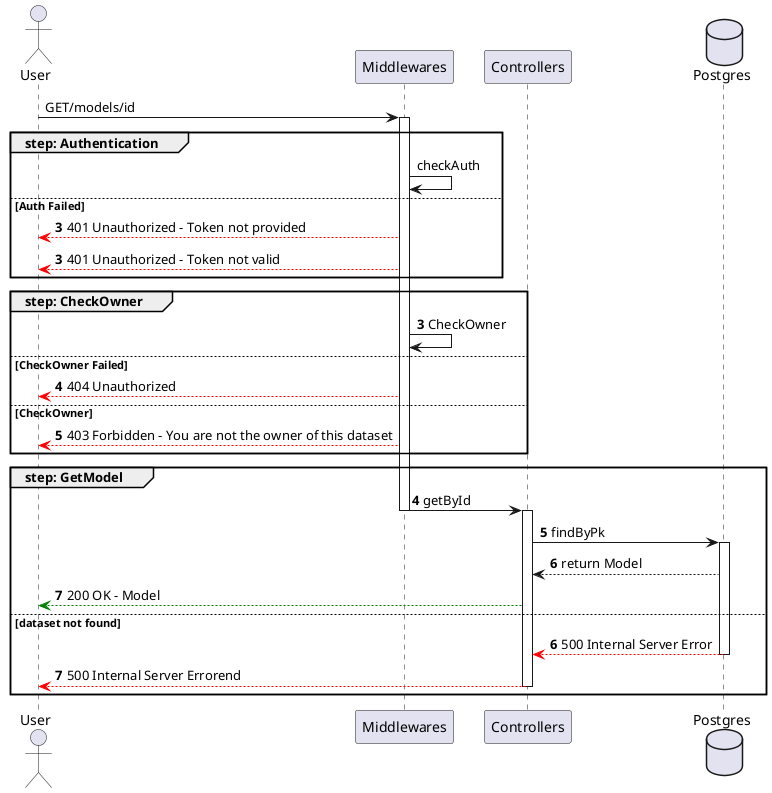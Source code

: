@startuml

actor User

participant Middlewares
participant Controllers
database Postgres

User -> Middlewares ++: GET/models/id
group step: Authentication
    Middlewares -> Middlewares : checkAuth
else Auth Failed
    autonumber 3
    Middlewares --[#red]> User : 401 Unauthorized - Token not provided
    autonumber 3
    Middlewares --[#red]> User : 401 Unauthorized - Token not valid
end
group step: CheckOwner 
    autonumber 3
    Middlewares -> Middlewares : CheckOwner 
else CheckOwner Failed
autonumber 4
    Middlewares --[#red]> User : 404 Unauthorized
else CheckOwner 
    Middlewares --[#red]> User : 403 Forbidden - You are not the owner of this dataset
end
autonumber 4
group step: GetModel
    Middlewares -> Controllers --++: getById
    Controllers -> Postgres ++: findByPk
    Postgres --> Controllers : return Model
    Controllers --[#green]> User : 200 OK - Model
else dataset not found
    autonumber 6
    Postgres --[#red]> Controllers --: 500 Internal Server Error
    Controllers --[#red]> User --: 500 Internal Server Errorend
end

@enduml
